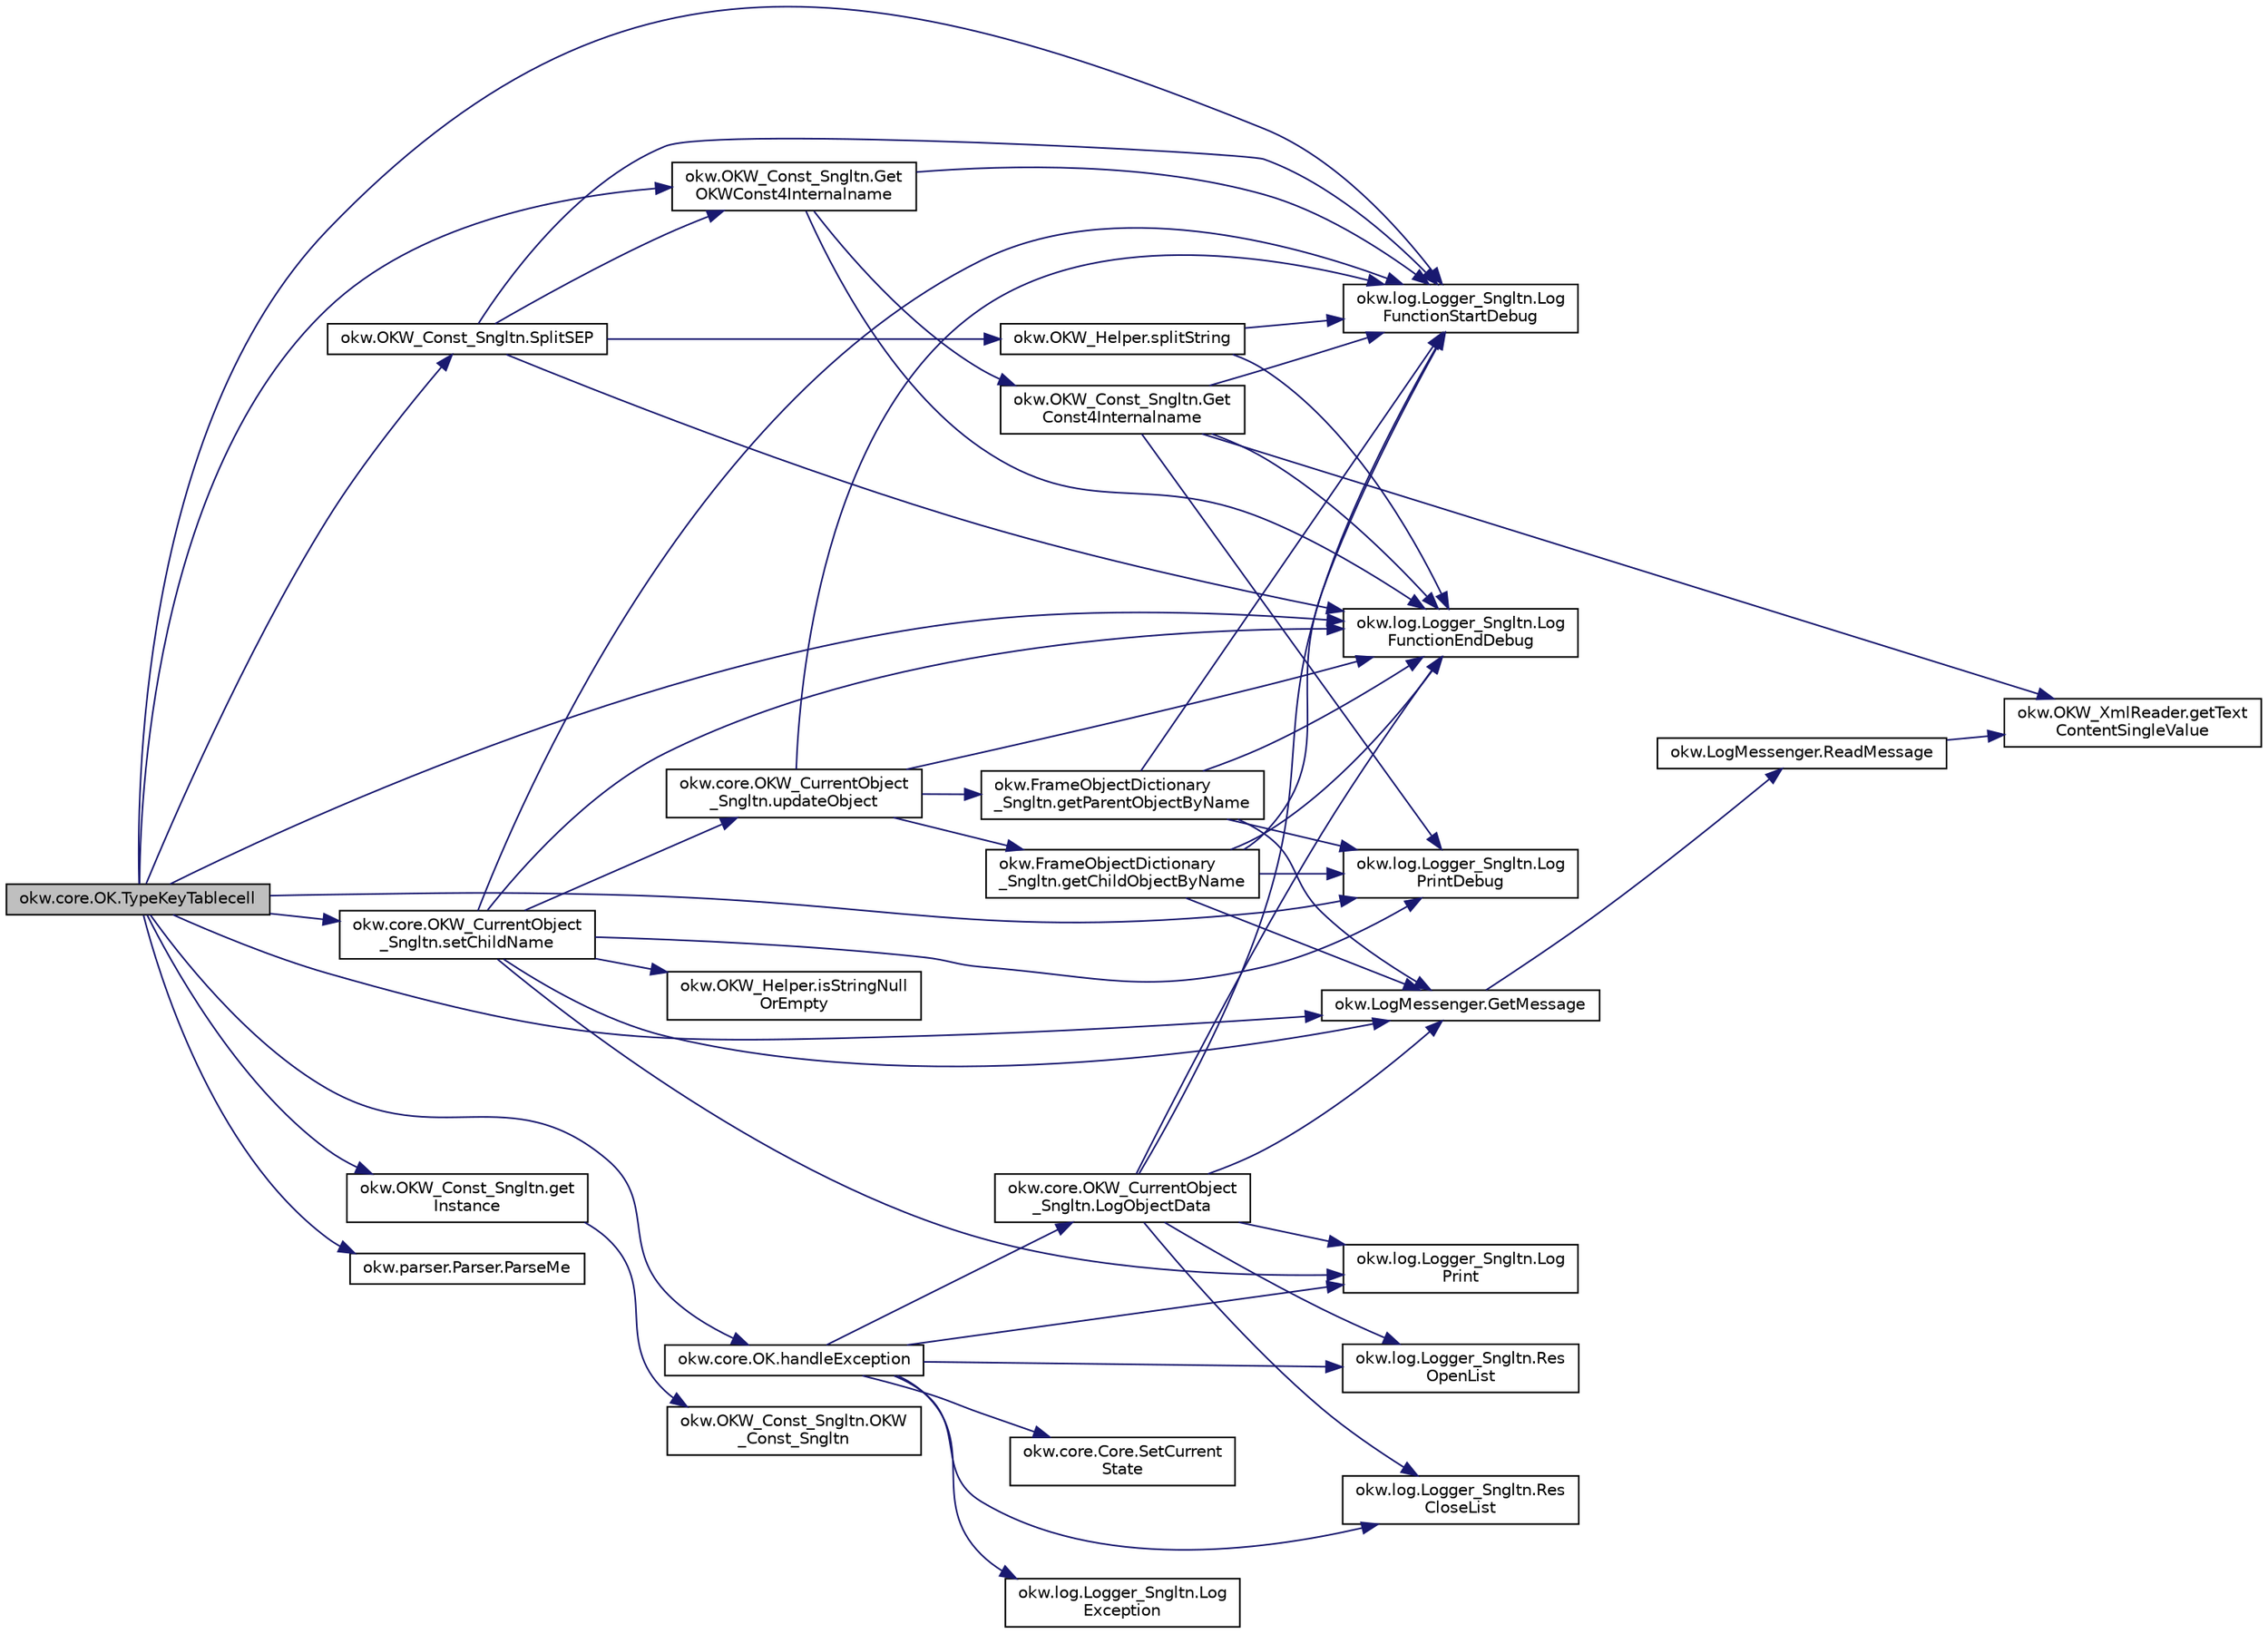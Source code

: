 digraph "okw.core.OK.TypeKeyTablecell"
{
 // INTERACTIVE_SVG=YES
 // LATEX_PDF_SIZE
  edge [fontname="Helvetica",fontsize="10",labelfontname="Helvetica",labelfontsize="10"];
  node [fontname="Helvetica",fontsize="10",shape=record];
  rankdir="LR";
  Node937 [label="okw.core.OK.TypeKeyTablecell",height=0.2,width=0.4,color="black", fillcolor="grey75", style="filled", fontcolor="black",tooltip="Eingabe von Daten in eine gegebene Tabellenzelle über die Tastatur."];
  Node937 -> Node938 [color="midnightblue",fontsize="10",style="solid",fontname="Helvetica"];
  Node938 [label="okw.log.Logger_Sngltn.Log\lFunctionStartDebug",height=0.2,width=0.4,color="black", fillcolor="white", style="filled",URL="$classokw_1_1log_1_1_logger___sngltn.html#a2d4c3d22d2a52b92873ee2f3853d9c42",tooltip="LogFunctionStartDebug:"];
  Node937 -> Node939 [color="midnightblue",fontsize="10",style="solid",fontname="Helvetica"];
  Node939 [label="okw.OKW_Const_Sngltn.get\lInstance",height=0.2,width=0.4,color="black", fillcolor="white", style="filled",URL="$classokw_1_1_o_k_w___const___sngltn.html#afdb8f095b58cbd870dbb8eb353e3b0bf",tooltip="Holt die einzige Instanz dieser Klasse."];
  Node939 -> Node940 [color="midnightblue",fontsize="10",style="solid",fontname="Helvetica"];
  Node940 [label="okw.OKW_Const_Sngltn.OKW\l_Const_Sngltn",height=0.2,width=0.4,color="black", fillcolor="white", style="filled",URL="$classokw_1_1_o_k_w___const___sngltn.html#a8404c43fc549df30d37c369c7d6e89ae",tooltip="Privater Konstruktor ohne Parameter im Entwurfsmuster Singelton initialisiert die Klasse OKW_Const."];
  Node937 -> Node941 [color="midnightblue",fontsize="10",style="solid",fontname="Helvetica"];
  Node941 [label="okw.OKW_Const_Sngltn.Get\lOKWConst4Internalname",height=0.2,width=0.4,color="black", fillcolor="white", style="filled",URL="$classokw_1_1_o_k_w___const___sngltn.html#a02c05c79f7ea6e862a81a64ce23941fd",tooltip="Methode ermittelt für Internalname und der aktuell eingestellten Sprache den Wert für OKWConst."];
  Node941 -> Node938 [color="midnightblue",fontsize="10",style="solid",fontname="Helvetica"];
  Node941 -> Node942 [color="midnightblue",fontsize="10",style="solid",fontname="Helvetica"];
  Node942 [label="okw.OKW_Const_Sngltn.Get\lConst4Internalname",height=0.2,width=0.4,color="black", fillcolor="white", style="filled",URL="$classokw_1_1_o_k_w___const___sngltn.html#a51cde06bf07e855ba4d69ff36b9a27f7",tooltip="Methode ermittelt für Internalname und der aktuell eingestellten Sprache den Wert für Const."];
  Node942 -> Node938 [color="midnightblue",fontsize="10",style="solid",fontname="Helvetica"];
  Node942 -> Node943 [color="midnightblue",fontsize="10",style="solid",fontname="Helvetica"];
  Node943 [label="okw.log.Logger_Sngltn.Log\lPrintDebug",height=0.2,width=0.4,color="black", fillcolor="white", style="filled",URL="$classokw_1_1log_1_1_logger___sngltn.html#a313f97c79ba4662d9daaf7f537dd02f4",tooltip="Loggt eine Nachricht."];
  Node942 -> Node944 [color="midnightblue",fontsize="10",style="solid",fontname="Helvetica"];
  Node944 [label="okw.OKW_XmlReader.getText\lContentSingleValue",height=0.2,width=0.4,color="black", fillcolor="white", style="filled",URL="$classokw_1_1_o_k_w___xml_reader.html#ab920b5335a2e1429c14cc5f8e79f39eb",tooltip="Lies den TextContent eines Tag."];
  Node942 -> Node945 [color="midnightblue",fontsize="10",style="solid",fontname="Helvetica"];
  Node945 [label="okw.log.Logger_Sngltn.Log\lFunctionEndDebug",height=0.2,width=0.4,color="black", fillcolor="white", style="filled",URL="$classokw_1_1log_1_1_logger___sngltn.html#a91b192a4e0381f6d02b791693d0fab84",tooltip="LogFunctionEndDebug:"];
  Node941 -> Node945 [color="midnightblue",fontsize="10",style="solid",fontname="Helvetica"];
  Node937 -> Node943 [color="midnightblue",fontsize="10",style="solid",fontname="Helvetica"];
  Node937 -> Node946 [color="midnightblue",fontsize="10",style="solid",fontname="Helvetica"];
  Node946 [label="okw.LogMessenger.GetMessage",height=0.2,width=0.4,color="black", fillcolor="white", style="filled",URL="$classokw_1_1_log_messenger.html#af225d1f037d47b3b085175c09d78bdd2",tooltip="Holt die Log-Meldung für MethodeNmae/Textkey ohne weitere Parameter."];
  Node946 -> Node947 [color="midnightblue",fontsize="10",style="solid",fontname="Helvetica"];
  Node947 [label="okw.LogMessenger.ReadMessage",height=0.2,width=0.4,color="black", fillcolor="white", style="filled",URL="$classokw_1_1_log_messenger.html#a530cd6ab82ec82a04206a2e976ec06e3",tooltip="Interne Kernfunktion holt die Log-Meldung mit Platzhaltern aus der XML-Datei."];
  Node947 -> Node944 [color="midnightblue",fontsize="10",style="solid",fontname="Helvetica"];
  Node937 -> Node948 [color="midnightblue",fontsize="10",style="solid",fontname="Helvetica"];
  Node948 [label="okw.OKW_Const_Sngltn.SplitSEP",height=0.2,width=0.4,color="black", fillcolor="white", style="filled",URL="$classokw_1_1_o_k_w___const___sngltn.html#a3851ae4f27e2ae512749767b86b3fc13",tooltip="Methode trennt einen String und wandelt diesen in einen ListString um."];
  Node948 -> Node938 [color="midnightblue",fontsize="10",style="solid",fontname="Helvetica"];
  Node948 -> Node949 [color="midnightblue",fontsize="10",style="solid",fontname="Helvetica"];
  Node949 [label="okw.OKW_Helper.splitString",height=0.2,width=0.4,color="black", fillcolor="white", style="filled",URL="$classokw_1_1_o_k_w___helper.html#a268ba5b6db697acd241f3ebea12c4194",tooltip="Splittet einen String am angegebenen Separator auf."];
  Node949 -> Node938 [color="midnightblue",fontsize="10",style="solid",fontname="Helvetica"];
  Node949 -> Node945 [color="midnightblue",fontsize="10",style="solid",fontname="Helvetica"];
  Node948 -> Node941 [color="midnightblue",fontsize="10",style="solid",fontname="Helvetica"];
  Node948 -> Node945 [color="midnightblue",fontsize="10",style="solid",fontname="Helvetica"];
  Node937 -> Node950 [color="midnightblue",fontsize="10",style="solid",fontname="Helvetica"];
  Node950 [label="okw.parser.Parser.ParseMe",height=0.2,width=0.4,color="black", fillcolor="white", style="filled",URL="$classokw_1_1parser_1_1_parser.html#a46afb901847316c744413ce473ecada3",tooltip="Parst einen _List&lt string&gt, ersetzt die Parser-Schlüsslewörter durch Werte."];
  Node937 -> Node951 [color="midnightblue",fontsize="10",style="solid",fontname="Helvetica"];
  Node951 [label="okw.core.OKW_CurrentObject\l_Sngltn.setChildName",height=0.2,width=0.4,color="black", fillcolor="white", style="filled",URL="$classokw_1_1core_1_1_o_k_w___current_object___sngltn.html#a461fa1ff29f4bc4a9798707ea7b71849",tooltip="Setzt das Kindobjekt."];
  Node951 -> Node938 [color="midnightblue",fontsize="10",style="solid",fontname="Helvetica"];
  Node951 -> Node943 [color="midnightblue",fontsize="10",style="solid",fontname="Helvetica"];
  Node951 -> Node946 [color="midnightblue",fontsize="10",style="solid",fontname="Helvetica"];
  Node951 -> Node952 [color="midnightblue",fontsize="10",style="solid",fontname="Helvetica"];
  Node952 [label="okw.OKW_Helper.isStringNull\lOrEmpty",height=0.2,width=0.4,color="black", fillcolor="white", style="filled",URL="$classokw_1_1_o_k_w___helper.html#a3a7ba0f42b29adf70574830688e72e4a",tooltip="Prüft ob der gegeben String fpsStrin null oder leer (\"\") ist."];
  Node951 -> Node953 [color="midnightblue",fontsize="10",style="solid",fontname="Helvetica"];
  Node953 [label="okw.log.Logger_Sngltn.Log\lPrint",height=0.2,width=0.4,color="black", fillcolor="white", style="filled",URL="$classokw_1_1log_1_1_logger___sngltn.html#a8ebceaddd6cc6963ddb8e08c72ea808c",tooltip="LogPrint Function: Prints the values of expressions to the results file."];
  Node951 -> Node954 [color="midnightblue",fontsize="10",style="solid",fontname="Helvetica"];
  Node954 [label="okw.core.OKW_CurrentObject\l_Sngltn.updateObject",height=0.2,width=0.4,color="black", fillcolor="white", style="filled",URL="$classokw_1_1core_1_1_o_k_w___current_object___sngltn.html#a51204f2563ba8defb737da6653705819",tooltip="Methode aktualisert zwei Werte:"];
  Node954 -> Node938 [color="midnightblue",fontsize="10",style="solid",fontname="Helvetica"];
  Node954 -> Node955 [color="midnightblue",fontsize="10",style="solid",fontname="Helvetica"];
  Node955 [label="okw.FrameObjectDictionary\l_Sngltn.getParentObjectByName",height=0.2,width=0.4,color="black", fillcolor="white", style="filled",URL="$classokw_1_1_frame_object_dictionary___sngltn.html#aeec07d71cbebe71ec3ec4d27e86d6c5c",tooltip="Die Methode liefert das Frame-Object des gegebenen FN eines Fensterobjektes zurück."];
  Node955 -> Node938 [color="midnightblue",fontsize="10",style="solid",fontname="Helvetica"];
  Node955 -> Node943 [color="midnightblue",fontsize="10",style="solid",fontname="Helvetica"];
  Node955 -> Node946 [color="midnightblue",fontsize="10",style="solid",fontname="Helvetica"];
  Node955 -> Node945 [color="midnightblue",fontsize="10",style="solid",fontname="Helvetica"];
  Node954 -> Node956 [color="midnightblue",fontsize="10",style="solid",fontname="Helvetica"];
  Node956 [label="okw.FrameObjectDictionary\l_Sngltn.getChildObjectByName",height=0.2,width=0.4,color="black", fillcolor="white", style="filled",URL="$classokw_1_1_frame_object_dictionary___sngltn.html#a0a71734828093357dfc88b5fa242e361",tooltip="Die Methode liefert das Objekt des gegebenen Kindobjekttests zurück."];
  Node956 -> Node938 [color="midnightblue",fontsize="10",style="solid",fontname="Helvetica"];
  Node956 -> Node943 [color="midnightblue",fontsize="10",style="solid",fontname="Helvetica"];
  Node956 -> Node946 [color="midnightblue",fontsize="10",style="solid",fontname="Helvetica"];
  Node956 -> Node945 [color="midnightblue",fontsize="10",style="solid",fontname="Helvetica"];
  Node954 -> Node945 [color="midnightblue",fontsize="10",style="solid",fontname="Helvetica"];
  Node951 -> Node945 [color="midnightblue",fontsize="10",style="solid",fontname="Helvetica"];
  Node937 -> Node957 [color="midnightblue",fontsize="10",style="solid",fontname="Helvetica"];
  Node957 [label="okw.core.OK.handleException",height=0.2,width=0.4,color="black", fillcolor="white", style="filled",URL="$classokw_1_1core_1_1_o_k.html#a5a6db6a457bcb71c893f5d4eb615b2b7",tooltip="Zentrale Exception-Behandlung."];
  Node957 -> Node953 [color="midnightblue",fontsize="10",style="solid",fontname="Helvetica"];
  Node957 -> Node958 [color="midnightblue",fontsize="10",style="solid",fontname="Helvetica"];
  Node958 [label="okw.log.Logger_Sngltn.Log\lException",height=0.2,width=0.4,color="black", fillcolor="white", style="filled",URL="$classokw_1_1log_1_1_logger___sngltn.html#aa29d396a2b9df1ac57079d777c548181",tooltip="LogException Function: Logs a Script Exception to the results file."];
  Node957 -> Node959 [color="midnightblue",fontsize="10",style="solid",fontname="Helvetica"];
  Node959 [label="okw.log.Logger_Sngltn.Res\lOpenList",height=0.2,width=0.4,color="black", fillcolor="white", style="filled",URL="$classokw_1_1log_1_1_logger___sngltn.html#ab4fc711bb4c754f251372ff3b14ab9c9",tooltip="Creates a new hierarchical level in the results file."];
  Node957 -> Node960 [color="midnightblue",fontsize="10",style="solid",fontname="Helvetica"];
  Node960 [label="okw.log.Logger_Sngltn.Res\lCloseList",height=0.2,width=0.4,color="black", fillcolor="white", style="filled",URL="$classokw_1_1log_1_1_logger___sngltn.html#a9b54104f7e0b4c0a473877b19dfaed56",tooltip="Closes a hierarchical level in the results file that was opened with ResOpenList."];
  Node957 -> Node961 [color="midnightblue",fontsize="10",style="solid",fontname="Helvetica"];
  Node961 [label="okw.core.OKW_CurrentObject\l_Sngltn.LogObjectData",height=0.2,width=0.4,color="black", fillcolor="white", style="filled",URL="$classokw_1_1core_1_1_o_k_w___current_object___sngltn.html#a01b48f2c86a2f91909143ee9063dfd86",tooltip="Methode gibt alle wichtigen Informationen zum aktuellen Objekt aus."];
  Node961 -> Node938 [color="midnightblue",fontsize="10",style="solid",fontname="Helvetica"];
  Node961 -> Node959 [color="midnightblue",fontsize="10",style="solid",fontname="Helvetica"];
  Node961 -> Node953 [color="midnightblue",fontsize="10",style="solid",fontname="Helvetica"];
  Node961 -> Node946 [color="midnightblue",fontsize="10",style="solid",fontname="Helvetica"];
  Node961 -> Node960 [color="midnightblue",fontsize="10",style="solid",fontname="Helvetica"];
  Node961 -> Node945 [color="midnightblue",fontsize="10",style="solid",fontname="Helvetica"];
  Node957 -> Node962 [color="midnightblue",fontsize="10",style="solid",fontname="Helvetica"];
  Node962 [label="okw.core.Core.SetCurrent\lState",height=0.2,width=0.4,color="black", fillcolor="white", style="filled",URL="$classokw_1_1core_1_1_core.html#aafe6e3d88e810dabf350b37058d4af97",tooltip="Setter zum Setzen des aktuellen Zustandes."];
  Node937 -> Node945 [color="midnightblue",fontsize="10",style="solid",fontname="Helvetica"];
}
